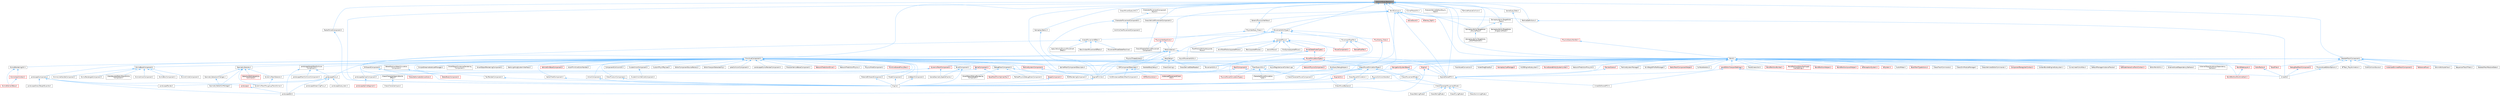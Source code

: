 digraph "CollisionQueryParams.h"
{
 // INTERACTIVE_SVG=YES
 // LATEX_PDF_SIZE
  bgcolor="transparent";
  edge [fontname=Helvetica,fontsize=10,labelfontname=Helvetica,labelfontsize=10];
  node [fontname=Helvetica,fontsize=10,shape=box,height=0.2,width=0.4];
  Node1 [id="Node000001",label="CollisionQueryParams.h",height=0.2,width=0.4,color="gray40", fillcolor="grey60", style="filled", fontcolor="black",tooltip=" "];
  Node1 -> Node2 [id="edge1_Node000001_Node000002",dir="back",color="steelblue1",style="solid",tooltip=" "];
  Node2 [id="Node000002",label="BodyInstance.h",height=0.2,width=0.4,color="grey40", fillcolor="white", style="filled",URL="$d3/d42/BodyInstance_8h.html",tooltip=" "];
  Node2 -> Node3 [id="edge2_Node000002_Node000003",dir="back",color="steelblue1",style="solid",tooltip=" "];
  Node3 [id="Node000003",label="BodySetup.h",height=0.2,width=0.4,color="grey40", fillcolor="white", style="filled",URL="$d8/d7b/BodySetup_8h.html",tooltip=" "];
  Node3 -> Node4 [id="edge3_Node000003_Node000004",dir="back",color="steelblue1",style="solid",tooltip=" "];
  Node4 [id="Node000004",label="ChaosCooking.h",height=0.2,width=0.4,color="grey40", fillcolor="white", style="filled",URL="$de/d88/ChaosCooking_8h.html",tooltip=" "];
  Node3 -> Node5 [id="edge4_Node000003_Node000005",dir="back",color="steelblue1",style="solid",tooltip=" "];
  Node5 [id="Node000005",label="ChaosDerivedDataReader.h",height=0.2,width=0.4,color="grey40", fillcolor="white", style="filled",URL="$de/d70/ChaosDerivedDataReader_8h.html",tooltip=" "];
  Node3 -> Node6 [id="edge5_Node000003_Node000006",dir="back",color="steelblue1",style="solid",tooltip=" "];
  Node6 [id="Node000006",label="DynamicMeshComponent.h",height=0.2,width=0.4,color="red", fillcolor="#FFF0F0", style="filled",URL="$d8/d66/DynamicMeshComponent_8h.html",tooltip=" "];
  Node6 -> Node14 [id="edge6_Node000006_Node000014",dir="back",color="steelblue1",style="solid",tooltip=" "];
  Node14 [id="Node000014",label="DynamicMeshSelector.h",height=0.2,width=0.4,color="grey40", fillcolor="white", style="filled",URL="$dc/d01/DynamicMeshSelector_8h.html",tooltip=" "];
  Node14 -> Node15 [id="edge7_Node000014_Node000015",dir="back",color="steelblue1",style="solid",tooltip=" "];
  Node15 [id="Node000015",label="DynamicMeshPolygroupTransformer.h",height=0.2,width=0.4,color="grey40", fillcolor="white", style="filled",URL="$dc/db2/DynamicMeshPolygroupTransformer_8h.html",tooltip=" "];
  Node6 -> Node78 [id="edge8_Node000006_Node000078",dir="back",color="steelblue1",style="solid",tooltip=" "];
  Node78 [id="Node000078",label="SceneGeometrySpatialCache.h",height=0.2,width=0.4,color="grey40", fillcolor="white", style="filled",URL="$d6/d6f/SceneGeometrySpatialCache_8h.html",tooltip=" "];
  Node3 -> Node79 [id="edge9_Node000003_Node000079",dir="back",color="steelblue1",style="solid",tooltip=" "];
  Node79 [id="Node000079",label="SkeletalBodySetup.h",height=0.2,width=0.4,color="grey40", fillcolor="white", style="filled",URL="$dc/dbc/SkeletalBodySetup_8h.html",tooltip=" "];
  Node2 -> Node80 [id="edge10_Node000002_Node000080",dir="back",color="steelblue1",style="solid",tooltip=" "];
  Node80 [id="Node000080",label="EngineSharedPCH.h",height=0.2,width=0.4,color="grey40", fillcolor="white", style="filled",URL="$dc/dbb/EngineSharedPCH_8h.html",tooltip=" "];
  Node80 -> Node81 [id="edge11_Node000080_Node000081",dir="back",color="steelblue1",style="solid",tooltip=" "];
  Node81 [id="Node000081",label="UnrealEdSharedPCH.h",height=0.2,width=0.4,color="grey40", fillcolor="white", style="filled",URL="$d1/de6/UnrealEdSharedPCH_8h.html",tooltip=" "];
  Node2 -> Node82 [id="edge12_Node000002_Node000082",dir="back",color="steelblue1",style="solid",tooltip=" "];
  Node82 [id="Node000082",label="ISMComponentDescriptor.h",height=0.2,width=0.4,color="grey40", fillcolor="white", style="filled",URL="$dd/d82/ISMComponentDescriptor_8h.html",tooltip=" "];
  Node82 -> Node83 [id="edge13_Node000082_Node000083",dir="back",color="steelblue1",style="solid",tooltip=" "];
  Node83 [id="Node000083",label="HLODInstancedStaticMeshComponent.h",height=0.2,width=0.4,color="grey40", fillcolor="white", style="filled",URL="$dd/d88/HLODInstancedStaticMeshComponent_8h.html",tooltip=" "];
  Node82 -> Node84 [id="edge14_Node000082_Node000084",dir="back",color="steelblue1",style="solid",tooltip=" "];
  Node84 [id="Node000084",label="ISMPartitionActor.h",height=0.2,width=0.4,color="red", fillcolor="#FFF0F0", style="filled",URL="$d8/dac/ISMPartitionActor_8h.html",tooltip=" "];
  Node82 -> Node86 [id="edge15_Node000082_Node000086",dir="back",color="steelblue1",style="solid",tooltip=" "];
  Node86 [id="Node000086",label="InstancedPlacementClient\lInfo.h",height=0.2,width=0.4,color="red", fillcolor="#FFF0F0", style="filled",URL="$d0/d12/InstancedPlacementClientInfo_8h.html",tooltip=" "];
  Node2 -> Node88 [id="edge16_Node000002_Node000088",dir="back",color="steelblue1",style="solid",tooltip=" "];
  Node88 [id="Node000088",label="LandscapeProxy.h",height=0.2,width=0.4,color="grey40", fillcolor="white", style="filled",URL="$db/dae/LandscapeProxy_8h.html",tooltip=" "];
  Node88 -> Node89 [id="edge17_Node000088_Node000089",dir="back",color="steelblue1",style="solid",tooltip=" "];
  Node89 [id="Node000089",label="Landscape.h",height=0.2,width=0.4,color="red", fillcolor="#FFF0F0", style="filled",URL="$d5/dd6/Landscape_8h.html",tooltip=" "];
  Node89 -> Node90 [id="edge18_Node000089_Node000090",dir="back",color="steelblue1",style="solid",tooltip=" "];
  Node90 [id="Node000090",label="LandscapeEdit.h",height=0.2,width=0.4,color="grey40", fillcolor="white", style="filled",URL="$df/d61/LandscapeEdit_8h.html",tooltip=" "];
  Node88 -> Node90 [id="edge19_Node000088_Node000090",dir="back",color="steelblue1",style="solid",tooltip=" "];
  Node88 -> Node95 [id="edge20_Node000088_Node000095",dir="back",color="steelblue1",style="solid",tooltip=" "];
  Node95 [id="Node000095",label="LandscapeRender.h",height=0.2,width=0.4,color="grey40", fillcolor="white", style="filled",URL="$df/d67/LandscapeRender_8h.html",tooltip=" "];
  Node88 -> Node96 [id="edge21_Node000088_Node000096",dir="back",color="steelblue1",style="solid",tooltip=" "];
  Node96 [id="Node000096",label="LandscapeStreamingProxy.h",height=0.2,width=0.4,color="grey40", fillcolor="white", style="filled",URL="$de/d5a/LandscapeStreamingProxy_8h.html",tooltip=" "];
  Node88 -> Node97 [id="edge22_Node000088_Node000097",dir="back",color="steelblue1",style="solid",tooltip=" "];
  Node97 [id="Node000097",label="LandscapeSubsystem.h",height=0.2,width=0.4,color="grey40", fillcolor="white", style="filled",URL="$d7/ddd/LandscapeSubsystem_8h.html",tooltip=" "];
  Node2 -> Node98 [id="edge23_Node000002_Node000098",dir="back",color="steelblue1",style="solid",tooltip=" "];
  Node98 [id="Node000098",label="PhysicsThreadLibrary.h",height=0.2,width=0.4,color="grey40", fillcolor="white", style="filled",URL="$dd/df6/PhysicsThreadLibrary_8h.html",tooltip=" "];
  Node2 -> Node99 [id="edge24_Node000002_Node000099",dir="back",color="steelblue1",style="solid",tooltip=" "];
  Node99 [id="Node000099",label="PrimitiveComponent.h",height=0.2,width=0.4,color="grey40", fillcolor="white", style="filled",URL="$df/d9f/PrimitiveComponent_8h.html",tooltip=" "];
  Node99 -> Node100 [id="edge25_Node000099_Node000100",dir="back",color="steelblue1",style="solid",tooltip=" "];
  Node100 [id="Node000100",label="ActorPrimitiveColorHandler.h",height=0.2,width=0.4,color="grey40", fillcolor="white", style="filled",URL="$d4/d72/ActorPrimitiveColorHandler_8h.html",tooltip=" "];
  Node99 -> Node101 [id="edge26_Node000099_Node000101",dir="back",color="steelblue1",style="solid",tooltip=" "];
  Node101 [id="Node000101",label="ArrowComponent.h",height=0.2,width=0.4,color="grey40", fillcolor="white", style="filled",URL="$db/d35/ArrowComponent_8h.html",tooltip=" "];
  Node101 -> Node102 [id="edge27_Node000101_Node000102",dir="back",color="steelblue1",style="solid",tooltip=" "];
  Node102 [id="Node000102",label="Engine.h",height=0.2,width=0.4,color="grey40", fillcolor="white", style="filled",URL="$d1/d34/Public_2Engine_8h.html",tooltip=" "];
  Node99 -> Node103 [id="edge28_Node000099_Node000103",dir="back",color="steelblue1",style="solid",tooltip=" "];
  Node103 [id="Node000103",label="AsyncRegisterLevelContext.cpp",height=0.2,width=0.4,color="grey40", fillcolor="white", style="filled",URL="$da/df8/AsyncRegisterLevelContext_8cpp.html",tooltip=" "];
  Node99 -> Node104 [id="edge29_Node000099_Node000104",dir="back",color="steelblue1",style="solid",tooltip=" "];
  Node104 [id="Node000104",label="BakedShallowWaterSimulation\lComponent.h",height=0.2,width=0.4,color="grey40", fillcolor="white", style="filled",URL="$d4/dbc/BakedShallowWaterSimulationComponent_8h.html",tooltip=" "];
  Node104 -> Node105 [id="edge30_Node000104_Node000105",dir="back",color="steelblue1",style="solid",tooltip=" "];
  Node105 [id="Node000105",label="WaterBodyComponent.h",height=0.2,width=0.4,color="red", fillcolor="#FFF0F0", style="filled",URL="$db/d59/WaterBodyComponent_8h.html",tooltip=" "];
  Node99 -> Node118 [id="edge31_Node000099_Node000118",dir="back",color="steelblue1",style="solid",tooltip=" "];
  Node118 [id="Node000118",label="BillboardComponent.h",height=0.2,width=0.4,color="grey40", fillcolor="white", style="filled",URL="$db/d72/BillboardComponent_8h.html",tooltip=" "];
  Node118 -> Node119 [id="edge32_Node000118_Node000119",dir="back",color="steelblue1",style="solid",tooltip=" "];
  Node119 [id="Node000119",label="ChaosDeformableSolverActor.h",height=0.2,width=0.4,color="red", fillcolor="#FFF0F0", style="filled",URL="$d2/de9/ChaosDeformableSolverActor_8h.html",tooltip=" "];
  Node118 -> Node102 [id="edge33_Node000118_Node000102",dir="back",color="steelblue1",style="solid",tooltip=" "];
  Node99 -> Node123 [id="edge34_Node000099_Node000123",dir="back",color="steelblue1",style="solid",tooltip=" "];
  Node123 [id="Node000123",label="BrushComponent.h",height=0.2,width=0.4,color="grey40", fillcolor="white", style="filled",URL="$d0/d9c/BrushComponent_8h.html",tooltip=" "];
  Node123 -> Node102 [id="edge35_Node000123_Node000102",dir="back",color="steelblue1",style="solid",tooltip=" "];
  Node123 -> Node78 [id="edge36_Node000123_Node000078",dir="back",color="steelblue1",style="solid",tooltip=" "];
  Node99 -> Node124 [id="edge37_Node000099_Node000124",dir="back",color="steelblue1",style="solid",tooltip=" "];
  Node124 [id="Node000124",label="ClusterUnionComponent.h",height=0.2,width=0.4,color="grey40", fillcolor="white", style="filled",URL="$d0/d16/ClusterUnionComponent_8h.html",tooltip=" "];
  Node124 -> Node125 [id="edge38_Node000124_Node000125",dir="back",color="steelblue1",style="solid",tooltip=" "];
  Node125 [id="Node000125",label="ClusterUnionVehicleComponent.h",height=0.2,width=0.4,color="grey40", fillcolor="white", style="filled",URL="$dd/deb/ClusterUnionVehicleComponent_8h.html",tooltip=" "];
  Node99 -> Node126 [id="edge39_Node000099_Node000126",dir="back",color="steelblue1",style="solid",tooltip=" "];
  Node126 [id="Node000126",label="ComponentCollisionUtil.h",height=0.2,width=0.4,color="grey40", fillcolor="white", style="filled",URL="$d9/d1c/ComponentCollisionUtil_8h.html",tooltip=" "];
  Node99 -> Node127 [id="edge40_Node000099_Node000127",dir="back",color="steelblue1",style="solid",tooltip=" "];
  Node127 [id="Node000127",label="CustomPhysXPayload.h",height=0.2,width=0.4,color="grey40", fillcolor="white", style="filled",URL="$d3/d90/CustomPhysXPayload_8h.html",tooltip=" "];
  Node99 -> Node128 [id="edge41_Node000099_Node000128",dir="back",color="steelblue1",style="solid",tooltip=" "];
  Node128 [id="Node000128",label="DebugDrawComponent.h",height=0.2,width=0.4,color="grey40", fillcolor="white", style="filled",URL="$d9/dae/DebugDrawComponent_8h.html",tooltip=" "];
  Node128 -> Node129 [id="edge42_Node000128_Node000129",dir="back",color="steelblue1",style="solid",tooltip=" "];
  Node129 [id="Node000129",label="EQSRenderingComponent.h",height=0.2,width=0.4,color="grey40", fillcolor="white", style="filled",URL="$df/d63/EQSRenderingComponent_8h.html",tooltip=" "];
  Node128 -> Node130 [id="edge43_Node000128_Node000130",dir="back",color="steelblue1",style="solid",tooltip=" "];
  Node130 [id="Node000130",label="PathedPhysicsDebugDrawComponent.h",height=0.2,width=0.4,color="grey40", fillcolor="white", style="filled",URL="$d9/dd8/PathedPhysicsDebugDrawComponent_8h.html",tooltip=" "];
  Node128 -> Node131 [id="edge44_Node000128_Node000131",dir="back",color="steelblue1",style="solid",tooltip=" "];
  Node131 [id="Node000131",label="SmartObjectDebugRendering\lComponent.h",height=0.2,width=0.4,color="grey40", fillcolor="white", style="filled",URL="$d2/db9/SmartObjectDebugRenderingComponent_8h.html",tooltip=" "];
  Node99 -> Node132 [id="edge45_Node000099_Node000132",dir="back",color="steelblue1",style="solid",tooltip=" "];
  Node132 [id="Node000132",label="DrawFrustumComponent.h",height=0.2,width=0.4,color="grey40", fillcolor="white", style="filled",URL="$db/d24/DrawFrustumComponent_8h.html",tooltip=" "];
  Node132 -> Node102 [id="edge46_Node000132_Node000102",dir="back",color="steelblue1",style="solid",tooltip=" "];
  Node99 -> Node133 [id="edge47_Node000099_Node000133",dir="back",color="steelblue1",style="solid",tooltip=" "];
  Node133 [id="Node000133",label="EditorComponentSourceFactory.h",height=0.2,width=0.4,color="grey40", fillcolor="white", style="filled",URL="$d4/d35/EditorComponentSourceFactory_8h.html",tooltip=" "];
  Node99 -> Node134 [id="edge48_Node000099_Node000134",dir="back",color="steelblue1",style="solid",tooltip=" "];
  Node134 [id="Node000134",label="EditorViewportSelectability.h",height=0.2,width=0.4,color="grey40", fillcolor="white", style="filled",URL="$d0/da6/EditorViewportSelectability_8h.html",tooltip=" "];
  Node99 -> Node135 [id="edge49_Node000099_Node000135",dir="back",color="steelblue1",style="solid",tooltip=" "];
  Node135 [id="Node000135",label="EngineMinimal.h",height=0.2,width=0.4,color="grey40", fillcolor="white", style="filled",URL="$d0/d2c/EngineMinimal_8h.html",tooltip=" "];
  Node135 -> Node102 [id="edge50_Node000135_Node000102",dir="back",color="steelblue1",style="solid",tooltip=" "];
  Node99 -> Node80 [id="edge51_Node000099_Node000080",dir="back",color="steelblue1",style="solid",tooltip=" "];
  Node99 -> Node136 [id="edge52_Node000099_Node000136",dir="back",color="steelblue1",style="solid",tooltip=" "];
  Node136 [id="Node000136",label="FloorQueryUtils.h",height=0.2,width=0.4,color="grey40", fillcolor="white", style="filled",URL="$df/d2a/FloorQueryUtils_8h.html",tooltip=" "];
  Node136 -> Node137 [id="edge53_Node000136_Node000137",dir="back",color="steelblue1",style="solid",tooltip=" "];
  Node137 [id="Node000137",label="ChaosCharacterMoverComponent.h",height=0.2,width=0.4,color="grey40", fillcolor="white", style="filled",URL="$d5/dd2/ChaosCharacterMoverComponent_8h.html",tooltip=" "];
  Node136 -> Node138 [id="edge54_Node000136_Node000138",dir="back",color="steelblue1",style="solid",tooltip=" "];
  Node138 [id="Node000138",label="CharacterMoverSimulation\lTypes.h",height=0.2,width=0.4,color="grey40", fillcolor="white", style="filled",URL="$df/dcc/CharacterMoverSimulationTypes_8h.html",tooltip=" "];
  Node136 -> Node139 [id="edge55_Node000136_Node000139",dir="back",color="steelblue1",style="solid",tooltip=" "];
  Node139 [id="Node000139",label="PhysicsMoverSimulationTypes.h",height=0.2,width=0.4,color="red", fillcolor="#FFF0F0", style="filled",URL="$d1/d2f/PhysicsMoverSimulationTypes_8h.html",tooltip=" "];
  Node99 -> Node149 [id="edge56_Node000099_Node000149",dir="back",color="steelblue1",style="solid",tooltip=" "];
  Node149 [id="Node000149",label="GeometrySelector.h",height=0.2,width=0.4,color="grey40", fillcolor="white", style="filled",URL="$d5/d67/GeometrySelector_8h.html",tooltip=" "];
  Node149 -> Node15 [id="edge57_Node000149_Node000015",dir="back",color="steelblue1",style="solid",tooltip=" "];
  Node149 -> Node14 [id="edge58_Node000149_Node000014",dir="back",color="steelblue1",style="solid",tooltip=" "];
  Node149 -> Node150 [id="edge59_Node000149_Node000150",dir="back",color="steelblue1",style="solid",tooltip=" "];
  Node150 [id="Node000150",label="GeometrySelectionChanges.h",height=0.2,width=0.4,color="grey40", fillcolor="white", style="filled",URL="$d2/d21/GeometrySelectionChanges_8h.html",tooltip=" "];
  Node150 -> Node151 [id="edge60_Node000150_Node000151",dir="back",color="steelblue1",style="solid",tooltip=" "];
  Node151 [id="Node000151",label="GeometrySelectionManager.h",height=0.2,width=0.4,color="grey40", fillcolor="white", style="filled",URL="$d9/d43/GeometrySelectionManager_8h.html",tooltip=" "];
  Node149 -> Node151 [id="edge61_Node000149_Node000151",dir="back",color="steelblue1",style="solid",tooltip=" "];
  Node149 -> Node152 [id="edge62_Node000149_Node000152",dir="back",color="steelblue1",style="solid",tooltip=" "];
  Node152 [id="Node000152",label="SelectionEditInteractive\lCommand.h",height=0.2,width=0.4,color="red", fillcolor="#FFF0F0", style="filled",URL="$d8/db5/SelectionEditInteractiveCommand_8h.html",tooltip=" "];
  Node99 -> Node157 [id="edge63_Node000099_Node000157",dir="back",color="steelblue1",style="solid",tooltip=" "];
  Node157 [id="Node000157",label="GizmoBaseComponent.h",height=0.2,width=0.4,color="grey40", fillcolor="white", style="filled",URL="$db/dfd/GizmoBaseComponent_8h.html",tooltip=" "];
  Node157 -> Node158 [id="edge64_Node000157_Node000158",dir="back",color="steelblue1",style="solid",tooltip=" "];
  Node158 [id="Node000158",label="GizmoArrowComponent.h",height=0.2,width=0.4,color="grey40", fillcolor="white", style="filled",URL="$d9/df9/GizmoArrowComponent_8h.html",tooltip=" "];
  Node157 -> Node159 [id="edge65_Node000157_Node000159",dir="back",color="steelblue1",style="solid",tooltip=" "];
  Node159 [id="Node000159",label="GizmoBoxComponent.h",height=0.2,width=0.4,color="grey40", fillcolor="white", style="filled",URL="$d4/d84/GizmoBoxComponent_8h.html",tooltip=" "];
  Node157 -> Node160 [id="edge66_Node000157_Node000160",dir="back",color="steelblue1",style="solid",tooltip=" "];
  Node160 [id="Node000160",label="GizmoCircleComponent.h",height=0.2,width=0.4,color="grey40", fillcolor="white", style="filled",URL="$d3/d78/GizmoCircleComponent_8h.html",tooltip=" "];
  Node157 -> Node161 [id="edge67_Node000157_Node000161",dir="back",color="steelblue1",style="solid",tooltip=" "];
  Node161 [id="Node000161",label="GizmoLineHandleComponent.h",height=0.2,width=0.4,color="grey40", fillcolor="white", style="filled",URL="$d3/d98/GizmoLineHandleComponent_8h.html",tooltip=" "];
  Node157 -> Node162 [id="edge68_Node000157_Node000162",dir="back",color="steelblue1",style="solid",tooltip=" "];
  Node162 [id="Node000162",label="GizmoRectangleComponent.h",height=0.2,width=0.4,color="grey40", fillcolor="white", style="filled",URL="$d9/ded/GizmoRectangleComponent_8h.html",tooltip=" "];
  Node157 -> Node163 [id="edge69_Node000157_Node000163",dir="back",color="steelblue1",style="solid",tooltip=" "];
  Node163 [id="Node000163",label="ViewAdjustedStaticMeshGizmo\lComponent.h",height=0.2,width=0.4,color="grey40", fillcolor="white", style="filled",URL="$d3/d99/ViewAdjustedStaticMeshGizmoComponent_8h.html",tooltip=" "];
  Node99 -> Node164 [id="edge70_Node000099_Node000164",dir="back",color="steelblue1",style="solid",tooltip=" "];
  Node164 [id="Node000164",label="GizmoRenderingUtil.h",height=0.2,width=0.4,color="grey40", fillcolor="white", style="filled",URL="$d0/d40/GizmoRenderingUtil_8h.html",tooltip=" "];
  Node164 -> Node165 [id="edge71_Node000164_Node000165",dir="back",color="steelblue1",style="solid",tooltip=" "];
  Node165 [id="Node000165",label="GizmoElementBase.h",height=0.2,width=0.4,color="red", fillcolor="#FFF0F0", style="filled",URL="$d5/d19/GizmoElementBase_8h.html",tooltip=" "];
  Node164 -> Node181 [id="edge72_Node000164_Node000181",dir="back",color="steelblue1",style="solid",tooltip=" "];
  Node181 [id="Node000181",label="GizmoViewContext.h",height=0.2,width=0.4,color="red", fillcolor="#FFF0F0", style="filled",URL="$dd/d1a/GizmoViewContext_8h.html",tooltip=" "];
  Node181 -> Node165 [id="edge73_Node000181_Node000165",dir="back",color="steelblue1",style="solid",tooltip=" "];
  Node99 -> Node82 [id="edge74_Node000099_Node000082",dir="back",color="steelblue1",style="solid",tooltip=" "];
  Node99 -> Node183 [id="edge75_Node000099_Node000183",dir="back",color="steelblue1",style="solid",tooltip=" "];
  Node183 [id="Node000183",label="LakeCollisionComponent.h",height=0.2,width=0.4,color="grey40", fillcolor="white", style="filled",URL="$d6/d05/LakeCollisionComponent_8h.html",tooltip=" "];
  Node99 -> Node184 [id="edge76_Node000099_Node000184",dir="back",color="steelblue1",style="solid",tooltip=" "];
  Node184 [id="Node000184",label="LandscapeComponent.h",height=0.2,width=0.4,color="grey40", fillcolor="white", style="filled",URL="$d4/dba/LandscapeComponent_8h.html",tooltip=" "];
  Node184 -> Node89 [id="edge77_Node000184_Node000089",dir="back",color="steelblue1",style="solid",tooltip=" "];
  Node184 -> Node90 [id="edge78_Node000184_Node000090",dir="back",color="steelblue1",style="solid",tooltip=" "];
  Node184 -> Node185 [id="edge79_Node000184_Node000185",dir="back",color="steelblue1",style="solid",tooltip=" "];
  Node185 [id="Node000185",label="LandscapeGrassWeightExporter.h",height=0.2,width=0.4,color="grey40", fillcolor="white", style="filled",URL="$de/d64/LandscapeGrassWeightExporter_8h.html",tooltip=" "];
  Node184 -> Node95 [id="edge80_Node000184_Node000095",dir="back",color="steelblue1",style="solid",tooltip=" "];
  Node99 -> Node186 [id="edge81_Node000099_Node000186",dir="back",color="steelblue1",style="solid",tooltip=" "];
  Node186 [id="Node000186",label="LandscapeGizmoRenderComponent.h",height=0.2,width=0.4,color="grey40", fillcolor="white", style="filled",URL="$d0/d84/LandscapeGizmoRenderComponent_8h.html",tooltip=" "];
  Node99 -> Node187 [id="edge82_Node000099_Node000187",dir="back",color="steelblue1",style="solid",tooltip=" "];
  Node187 [id="Node000187",label="LandscapeHeightfieldCollision\lComponent.h",height=0.2,width=0.4,color="grey40", fillcolor="white", style="filled",URL="$d2/d06/LandscapeHeightfieldCollisionComponent_8h.html",tooltip=" "];
  Node187 -> Node90 [id="edge83_Node000187_Node000090",dir="back",color="steelblue1",style="solid",tooltip=" "];
  Node187 -> Node188 [id="edge84_Node000187_Node000188",dir="back",color="steelblue1",style="solid",tooltip=" "];
  Node188 [id="Node000188",label="LandscapeMeshCollisionComponent.h",height=0.2,width=0.4,color="grey40", fillcolor="white", style="filled",URL="$d0/dab/LandscapeMeshCollisionComponent_8h.html",tooltip=" "];
  Node187 -> Node88 [id="edge85_Node000187_Node000088",dir="back",color="steelblue1",style="solid",tooltip=" "];
  Node99 -> Node189 [id="edge86_Node000099_Node000189",dir="back",color="steelblue1",style="solid",tooltip=" "];
  Node189 [id="Node000189",label="LandscapeSplinesComponent.h",height=0.2,width=0.4,color="grey40", fillcolor="white", style="filled",URL="$d4/d7e/LandscapeSplinesComponent_8h.html",tooltip=" "];
  Node189 -> Node190 [id="edge87_Node000189_Node000190",dir="back",color="steelblue1",style="solid",tooltip=" "];
  Node190 [id="Node000190",label="LandscapeSplineSegment.h",height=0.2,width=0.4,color="red", fillcolor="#FFF0F0", style="filled",URL="$d4/d8d/LandscapeSplineSegment_8h.html",tooltip=" "];
  Node99 -> Node192 [id="edge88_Node000099_Node000192",dir="back",color="steelblue1",style="solid",tooltip=" "];
  Node192 [id="Node000192",label="LineBatchComponent.h",height=0.2,width=0.4,color="grey40", fillcolor="white", style="filled",URL="$d4/dd8/LineBatchComponent_8h.html",tooltip=" "];
  Node192 -> Node102 [id="edge89_Node000192_Node000102",dir="back",color="steelblue1",style="solid",tooltip=" "];
  Node99 -> Node193 [id="edge90_Node000099_Node000193",dir="back",color="steelblue1",style="solid",tooltip=" "];
  Node193 [id="Node000193",label="MaterialBillboardComponent.h",height=0.2,width=0.4,color="grey40", fillcolor="white", style="filled",URL="$d0/d98/MaterialBillboardComponent_8h.html",tooltip=" "];
  Node193 -> Node102 [id="edge91_Node000193_Node000102",dir="back",color="steelblue1",style="solid",tooltip=" "];
  Node99 -> Node194 [id="edge92_Node000099_Node000194",dir="back",color="steelblue1",style="solid",tooltip=" "];
  Node194 [id="Node000194",label="MeshComponent.h",height=0.2,width=0.4,color="red", fillcolor="#FFF0F0", style="filled",URL="$dd/d57/MeshComponent_8h.html",tooltip=" "];
  Node194 -> Node135 [id="edge93_Node000194_Node000135",dir="back",color="steelblue1",style="solid",tooltip=" "];
  Node194 -> Node80 [id="edge94_Node000194_Node000080",dir="back",color="steelblue1",style="solid",tooltip=" "];
  Node99 -> Node371 [id="edge95_Node000099_Node000371",dir="back",color="steelblue1",style="solid",tooltip=" "];
  Node371 [id="Node000371",label="ModelComponent.h",height=0.2,width=0.4,color="grey40", fillcolor="white", style="filled",URL="$d9/d34/ModelComponent_8h.html",tooltip=" "];
  Node371 -> Node102 [id="edge96_Node000371_Node000102",dir="back",color="steelblue1",style="solid",tooltip=" "];
  Node99 -> Node372 [id="edge97_Node000099_Node000372",dir="back",color="steelblue1",style="solid",tooltip=" "];
  Node372 [id="Node000372",label="ModularVehicleBaseComponent.h",height=0.2,width=0.4,color="grey40", fillcolor="white", style="filled",URL="$d3/dc7/ModularVehicleBaseComponent_8h.html",tooltip=" "];
  Node99 -> Node373 [id="edge98_Node000099_Node000373",dir="back",color="steelblue1",style="solid",tooltip=" "];
  Node373 [id="Node000373",label="MovementUtils.h",height=0.2,width=0.4,color="grey40", fillcolor="white", style="filled",URL="$d0/d54/MovementUtils_8h.html",tooltip=" "];
  Node99 -> Node374 [id="edge99_Node000099_Node000374",dir="back",color="steelblue1",style="solid",tooltip=" "];
  Node374 [id="Node000374",label="NetworkPredictionDriver.h",height=0.2,width=0.4,color="red", fillcolor="#FFF0F0", style="filled",URL="$d4/db2/NetworkPredictionDriver_8h.html",tooltip=" "];
  Node99 -> Node381 [id="edge100_Node000099_Node000381",dir="back",color="steelblue1",style="solid",tooltip=" "];
  Node381 [id="Node000381",label="NetworkPredictionPhysics.h",height=0.2,width=0.4,color="grey40", fillcolor="white", style="filled",URL="$d8/dee/NetworkPredictionPhysics_8h.html",tooltip=" "];
  Node99 -> Node382 [id="edge101_Node000099_Node000382",dir="back",color="steelblue1",style="solid",tooltip=" "];
  Node382 [id="Node000382",label="ParticleSystemComponent.h",height=0.2,width=0.4,color="red", fillcolor="#FFF0F0", style="filled",URL="$d4/d17/ParticleSystemComponent_8h.html",tooltip=" "];
  Node382 -> Node135 [id="edge102_Node000382_Node000135",dir="back",color="steelblue1",style="solid",tooltip=" "];
  Node99 -> Node390 [id="edge103_Node000099_Node000390",dir="back",color="steelblue1",style="solid",tooltip=" "];
  Node390 [id="Node000390",label="PhysicsFieldComponent.h",height=0.2,width=0.4,color="grey40", fillcolor="white", style="filled",URL="$dd/d76/PhysicsFieldComponent_8h.html",tooltip=" "];
  Node99 -> Node391 [id="edge104_Node000099_Node000391",dir="back",color="steelblue1",style="solid",tooltip=" "];
  Node391 [id="Node000391",label="PrimitiveSceneProxyDesc.h",height=0.2,width=0.4,color="red", fillcolor="#FFF0F0", style="filled",URL="$d8/d20/PrimitiveSceneProxyDesc_8h.html",tooltip=" "];
  Node99 -> Node396 [id="edge105_Node000099_Node000396",dir="back",color="steelblue1",style="solid",tooltip=" "];
  Node396 [id="Node000396",label="ShapeComponent.h",height=0.2,width=0.4,color="red", fillcolor="#FFF0F0", style="filled",URL="$d4/d4b/ShapeComponent_8h.html",tooltip=" "];
  Node396 -> Node102 [id="edge106_Node000396_Node000102",dir="back",color="steelblue1",style="solid",tooltip=" "];
  Node99 -> Node404 [id="edge107_Node000099_Node000404",dir="back",color="steelblue1",style="solid",tooltip=" "];
  Node404 [id="Node000404",label="SimpleStreamableAssetManager.h",height=0.2,width=0.4,color="grey40", fillcolor="white", style="filled",URL="$df/d02/SimpleStreamableAssetManager_8h.html",tooltip=" "];
  Node99 -> Node405 [id="edge108_Node000099_Node000405",dir="back",color="steelblue1",style="solid",tooltip=" "];
  Node405 [id="Node000405",label="SmartObjectContainerRendering\lComponent.h",height=0.2,width=0.4,color="grey40", fillcolor="white", style="filled",URL="$d8/d15/SmartObjectContainerRenderingComponent_8h.html",tooltip=" "];
  Node99 -> Node406 [id="edge109_Node000099_Node000406",dir="back",color="steelblue1",style="solid",tooltip=" "];
  Node406 [id="Node000406",label="SmartObjectRenderingComponent.h",height=0.2,width=0.4,color="grey40", fillcolor="white", style="filled",URL="$da/d17/SmartObjectRenderingComponent_8h.html",tooltip=" "];
  Node99 -> Node407 [id="edge110_Node000099_Node000407",dir="back",color="steelblue1",style="solid",tooltip=" "];
  Node407 [id="Node000407",label="SplineComponent.h",height=0.2,width=0.4,color="red", fillcolor="#FFF0F0", style="filled",URL="$d3/d00/SplineComponent_8h.html",tooltip=" "];
  Node407 -> Node48 [id="edge111_Node000407_Node000048",dir="back",color="steelblue1",style="solid",tooltip=" "];
  Node48 [id="Node000048",label="BaseMeshFromSplinesTool.h",height=0.2,width=0.4,color="red", fillcolor="#FFF0F0", style="filled",URL="$da/d31/BaseMeshFromSplinesTool_8h.html",tooltip=" "];
  Node407 -> Node189 [id="edge112_Node000407_Node000189",dir="back",color="steelblue1",style="solid",tooltip=" "];
  Node99 -> Node418 [id="edge113_Node000099_Node000418",dir="back",color="steelblue1",style="solid",tooltip=" "];
  Node418 [id="Node000418",label="SplineMeshComponentDescriptor.h",height=0.2,width=0.4,color="grey40", fillcolor="white", style="filled",URL="$d1/d6f/SplineMeshComponentDescriptor_8h.html",tooltip=" "];
  Node99 -> Node419 [id="edge114_Node000099_Node000419",dir="back",color="steelblue1",style="solid",tooltip=" "];
  Node419 [id="Node000419",label="StaticLightingSystemInterface.h",height=0.2,width=0.4,color="grey40", fillcolor="white", style="filled",URL="$da/d21/StaticLightingSystemInterface_8h.html",tooltip=" "];
  Node99 -> Node420 [id="edge115_Node000099_Node000420",dir="back",color="steelblue1",style="solid",tooltip=" "];
  Node420 [id="Node000420",label="TextRenderComponent.h",height=0.2,width=0.4,color="grey40", fillcolor="white", style="filled",URL="$dd/d07/TextRenderComponent_8h.html",tooltip=" "];
  Node420 -> Node102 [id="edge116_Node000420_Node000102",dir="back",color="steelblue1",style="solid",tooltip=" "];
  Node99 -> Node421 [id="edge117_Node000099_Node000421",dir="back",color="steelblue1",style="solid",tooltip=" "];
  Node421 [id="Node000421",label="VectorFieldComponent.h",height=0.2,width=0.4,color="grey40", fillcolor="white", style="filled",URL="$d1/d45/VectorFieldComponent_8h.html",tooltip=" "];
  Node421 -> Node102 [id="edge118_Node000421_Node000102",dir="back",color="steelblue1",style="solid",tooltip=" "];
  Node99 -> Node422 [id="edge119_Node000099_Node000422",dir="back",color="steelblue1",style="solid",tooltip=" "];
  Node422 [id="Node000422",label="VehicleSimBaseComponent.h",height=0.2,width=0.4,color="red", fillcolor="#FFF0F0", style="filled",URL="$d3/db2/VehicleSimBaseComponent_8h.html",tooltip=" "];
  Node2 -> Node418 [id="edge120_Node000002_Node000418",dir="back",color="steelblue1",style="solid",tooltip=" "];
  Node1 -> Node432 [id="edge121_Node000001_Node000432",dir="back",color="steelblue1",style="solid",tooltip=" "];
  Node432 [id="Node000432",label="ChaosMoverQueryUtils.h",height=0.2,width=0.4,color="grey40", fillcolor="white", style="filled",URL="$db/d6a/ChaosMoverQueryUtils_8h.html",tooltip=" "];
  Node1 -> Node433 [id="edge122_Node000001_Node000433",dir="back",color="steelblue1",style="solid",tooltip=" "];
  Node433 [id="Node000433",label="ChaosMoverSimulationTypes.h",height=0.2,width=0.4,color="grey40", fillcolor="white", style="filled",URL="$d5/de5/ChaosMoverSimulationTypes_8h.html",tooltip=" "];
  Node433 -> Node434 [id="edge123_Node000433_Node000434",dir="back",color="steelblue1",style="solid",tooltip=" "];
  Node434 [id="Node000434",label="ChaosCharacterApplyVelocity\lEffect.h",height=0.2,width=0.4,color="grey40", fillcolor="white", style="filled",URL="$d9/db6/ChaosCharacterApplyVelocityEffect_8h.html",tooltip=" "];
  Node434 -> Node435 [id="edge124_Node000434_Node000435",dir="back",color="steelblue1",style="solid",tooltip=" "];
  Node435 [id="Node000435",label="ChaosCharacterInputs.h",height=0.2,width=0.4,color="grey40", fillcolor="white", style="filled",URL="$de/dde/ChaosCharacterInputs_8h.html",tooltip=" "];
  Node433 -> Node436 [id="edge125_Node000433_Node000436",dir="back",color="steelblue1",style="solid",tooltip=" "];
  Node436 [id="Node000436",label="ChaosCharacterMovementMode.h",height=0.2,width=0.4,color="grey40", fillcolor="white", style="filled",URL="$d2/d17/ChaosCharacterMovementMode_8h.html",tooltip=" "];
  Node436 -> Node437 [id="edge126_Node000436_Node000437",dir="back",color="steelblue1",style="solid",tooltip=" "];
  Node437 [id="Node000437",label="ChaosFallingMode.h",height=0.2,width=0.4,color="grey40", fillcolor="white", style="filled",URL="$dd/d96/ChaosFallingMode_8h.html",tooltip=" "];
  Node436 -> Node438 [id="edge127_Node000436_Node000438",dir="back",color="steelblue1",style="solid",tooltip=" "];
  Node438 [id="Node000438",label="ChaosFlyingMode.h",height=0.2,width=0.4,color="grey40", fillcolor="white", style="filled",URL="$db/dc0/ChaosFlyingMode_8h.html",tooltip=" "];
  Node436 -> Node439 [id="edge128_Node000436_Node000439",dir="back",color="steelblue1",style="solid",tooltip=" "];
  Node439 [id="Node000439",label="ChaosSwimmingMode.h",height=0.2,width=0.4,color="grey40", fillcolor="white", style="filled",URL="$da/d25/ChaosSwimmingMode_8h.html",tooltip=" "];
  Node436 -> Node440 [id="edge129_Node000436_Node000440",dir="back",color="steelblue1",style="solid",tooltip=" "];
  Node440 [id="Node000440",label="ChaosWalkingMode.h",height=0.2,width=0.4,color="grey40", fillcolor="white", style="filled",URL="$da/dcd/ChaosWalkingMode_8h.html",tooltip=" "];
  Node433 -> Node137 [id="edge130_Node000433_Node000137",dir="back",color="steelblue1",style="solid",tooltip=" "];
  Node433 -> Node441 [id="edge131_Node000433_Node000441",dir="back",color="steelblue1",style="solid",tooltip=" "];
  Node441 [id="Node000441",label="ChaosMovementMode.h",height=0.2,width=0.4,color="grey40", fillcolor="white", style="filled",URL="$d4/dae/ChaosMovementMode_8h.html",tooltip=" "];
  Node441 -> Node436 [id="edge132_Node000441_Node000436",dir="back",color="steelblue1",style="solid",tooltip=" "];
  Node433 -> Node442 [id="edge133_Node000433_Node000442",dir="back",color="steelblue1",style="solid",tooltip=" "];
  Node442 [id="Node000442",label="ChaosMoverBackend.h",height=0.2,width=0.4,color="grey40", fillcolor="white", style="filled",URL="$de/d0f/ChaosMoverBackend_8h.html",tooltip=" "];
  Node433 -> Node443 [id="edge134_Node000433_Node000443",dir="back",color="steelblue1",style="solid",tooltip=" "];
  Node443 [id="Node000443",label="ChaosMoverSimulation.h",height=0.2,width=0.4,color="grey40", fillcolor="white", style="filled",URL="$d4/d18/ChaosMoverSimulation_8h.html",tooltip=" "];
  Node443 -> Node442 [id="edge135_Node000443_Node000442",dir="back",color="steelblue1",style="solid",tooltip=" "];
  Node1 -> Node444 [id="edge136_Node000001_Node000444",dir="back",color="steelblue1",style="solid",tooltip=" "];
  Node444 [id="Node000444",label="ChaosVehicleMovementComponent.h",height=0.2,width=0.4,color="grey40", fillcolor="white", style="filled",URL="$dc/dfc/ChaosVehicleMovementComponent_8h.html",tooltip=" "];
  Node444 -> Node445 [id="edge137_Node000444_Node000445",dir="back",color="steelblue1",style="solid",tooltip=" "];
  Node445 [id="Node000445",label="ChaosWheeledVehicleMovement\lComponent.h",height=0.2,width=0.4,color="grey40", fillcolor="white", style="filled",URL="$dc/d77/ChaosWheeledVehicleMovementComponent_8h.html",tooltip=" "];
  Node1 -> Node446 [id="edge138_Node000001_Node000446",dir="back",color="steelblue1",style="solid",tooltip=" "];
  Node446 [id="Node000446",label="CharacterMovementComponent\lAsync.h",height=0.2,width=0.4,color="grey40", fillcolor="white", style="filled",URL="$d4/dde/CharacterMovementComponentAsync_8h.html",tooltip=" "];
  Node446 -> Node447 [id="edge139_Node000446_Node000447",dir="back",color="steelblue1",style="solid",tooltip=" "];
  Node447 [id="Node000447",label="CharacterMovementComponent.h",height=0.2,width=0.4,color="grey40", fillcolor="white", style="filled",URL="$d8/d84/CharacterMovementComponent_8h.html",tooltip=" "];
  Node447 -> Node448 [id="edge140_Node000447_Node000448",dir="back",color="steelblue1",style="solid",tooltip=" "];
  Node448 [id="Node000448",label="ArchVisCharMovementComponent.h",height=0.2,width=0.4,color="grey40", fillcolor="white", style="filled",URL="$db/dfd/ArchVisCharMovementComponent_8h.html",tooltip=" "];
  Node447 -> Node135 [id="edge141_Node000447_Node000135",dir="back",color="steelblue1",style="solid",tooltip=" "];
  Node1 -> Node102 [id="edge142_Node000001_Node000102",dir="back",color="steelblue1",style="solid",tooltip=" "];
  Node1 -> Node135 [id="edge143_Node000001_Node000135",dir="back",color="steelblue1",style="solid",tooltip=" "];
  Node1 -> Node80 [id="edge144_Node000001_Node000080",dir="back",color="steelblue1",style="solid",tooltip=" "];
  Node1 -> Node449 [id="edge145_Node000001_Node000449",dir="back",color="steelblue1",style="solid",tooltip=" "];
  Node449 [id="Node000449",label="GameplayAbilityTargetActor\l_GroundTrace.h",height=0.2,width=0.4,color="grey40", fillcolor="white", style="filled",URL="$d8/daf/GameplayAbilityTargetActor__GroundTrace_8h.html",tooltip=" "];
  Node449 -> Node450 [id="edge146_Node000449_Node000450",dir="back",color="steelblue1",style="solid",tooltip=" "];
  Node450 [id="Node000450",label="GameplayAbilityTargetActor\l_ActorPlacement.h",height=0.2,width=0.4,color="grey40", fillcolor="white", style="filled",URL="$d5/d60/GameplayAbilityTargetActor__ActorPlacement_8h.html",tooltip=" "];
  Node1 -> Node451 [id="edge147_Node000001_Node000451",dir="back",color="steelblue1",style="solid",tooltip=" "];
  Node451 [id="Node000451",label="GameplayAbilityTargetActor\l_Trace.h",height=0.2,width=0.4,color="grey40", fillcolor="white", style="filled",URL="$d6/d1b/GameplayAbilityTargetActor__Trace_8h.html",tooltip=" "];
  Node451 -> Node449 [id="edge148_Node000451_Node000449",dir="back",color="steelblue1",style="solid",tooltip=" "];
  Node451 -> Node452 [id="edge149_Node000451_Node000452",dir="back",color="steelblue1",style="solid",tooltip=" "];
  Node452 [id="Node000452",label="GameplayAbilityTargetActor\l_SingleLineTrace.h",height=0.2,width=0.4,color="grey40", fillcolor="white", style="filled",URL="$dc/d15/GameplayAbilityTargetActor__SingleLineTrace_8h.html",tooltip=" "];
  Node1 -> Node453 [id="edge150_Node000001_Node000453",dir="back",color="steelblue1",style="solid",tooltip=" "];
  Node453 [id="Node000453",label="GameplayStatics.h",height=0.2,width=0.4,color="grey40", fillcolor="white", style="filled",URL="$d9/dc8/GameplayStatics_8h.html",tooltip=" "];
  Node453 -> Node135 [id="edge151_Node000453_Node000135",dir="back",color="steelblue1",style="solid",tooltip=" "];
  Node1 -> Node454 [id="edge152_Node000001_Node000454",dir="back",color="steelblue1",style="solid",tooltip=" "];
  Node454 [id="Node000454",label="GenericPhysicsInterface.h",height=0.2,width=0.4,color="grey40", fillcolor="white", style="filled",URL="$d6/de8/GenericPhysicsInterface_8h.html",tooltip=" "];
  Node454 -> Node455 [id="edge153_Node000454_Node000455",dir="back",color="steelblue1",style="solid",tooltip=" "];
  Node455 [id="Node000455",label="PhysInterface_Chaos.h",height=0.2,width=0.4,color="grey40", fillcolor="white", style="filled",URL="$da/d0d/PhysInterface__Chaos_8h.html",tooltip=" "];
  Node455 -> Node456 [id="edge154_Node000455_Node000456",dir="back",color="steelblue1",style="solid",tooltip=" "];
  Node456 [id="Node000456",label="PhysScene_Chaos.h",height=0.2,width=0.4,color="red", fillcolor="#FFF0F0", style="filled",URL="$d7/dc5/PhysScene__Chaos_8h.html",tooltip=" "];
  Node456 -> Node457 [id="edge155_Node000456_Node000457",dir="back",color="steelblue1",style="solid",tooltip=" "];
  Node457 [id="Node000457",label="NetworkPhysicsComponent.h",height=0.2,width=0.4,color="red", fillcolor="#FFF0F0", style="filled",URL="$d5/dcb/NetworkPhysicsComponent_8h.html",tooltip=" "];
  Node455 -> Node465 [id="edge156_Node000455_Node000465",dir="back",color="steelblue1",style="solid",tooltip=" "];
  Node465 [id="Node000465",label="PhysicsInterfaceCore.h",height=0.2,width=0.4,color="red", fillcolor="#FFF0F0", style="filled",URL="$d7/d7e/PhysicsInterfaceCore_8h.html",tooltip=" "];
  Node465 -> Node2 [id="edge157_Node000465_Node000002",dir="back",color="steelblue1",style="solid",tooltip=" "];
  Node465 -> Node445 [id="edge158_Node000465_Node000445",dir="back",color="steelblue1",style="solid",tooltip=" "];
  Node1 -> Node499 [id="edge159_Node000001_Node000499",dir="back",color="steelblue1",style="solid",tooltip=" "];
  Node499 [id="Node000499",label="KismetTraceUtils.h",height=0.2,width=0.4,color="grey40", fillcolor="white", style="filled",URL="$d6/d3a/KismetTraceUtils_8h.html",tooltip=" "];
  Node1 -> Node460 [id="edge160_Node000001_Node000460",dir="back",color="steelblue1",style="solid",tooltip=" "];
  Node460 [id="Node000460",label="ModularVehicleDefaultAsync\lInput.h",height=0.2,width=0.4,color="grey40", fillcolor="white", style="filled",URL="$d5/df8/ModularVehicleDefaultAsyncInput_8h.html",tooltip=" "];
  Node1 -> Node500 [id="edge161_Node000001_Node000500",dir="back",color="steelblue1",style="solid",tooltip=" "];
  Node500 [id="Node000500",label="MovementUtilsTypes.h",height=0.2,width=0.4,color="grey40", fillcolor="white", style="filled",URL="$dd/d05/MovementUtilsTypes_8h.html",tooltip=" "];
  Node500 -> Node501 [id="edge162_Node000500_Node000501",dir="back",color="steelblue1",style="solid",tooltip=" "];
  Node501 [id="Node000501",label="AsyncMovementUtils.h",height=0.2,width=0.4,color="grey40", fillcolor="white", style="filled",URL="$d4/d3a/AsyncMovementUtils_8h.html",tooltip=" "];
  Node500 -> Node136 [id="edge163_Node000500_Node000136",dir="back",color="steelblue1",style="solid",tooltip=" "];
  Node500 -> Node502 [id="edge164_Node000500_Node000502",dir="back",color="steelblue1",style="solid",tooltip=" "];
  Node502 [id="Node000502",label="InstantMovementEffect.h",height=0.2,width=0.4,color="grey40", fillcolor="white", style="filled",URL="$d3/d6c/InstantMovementEffect_8h.html",tooltip=" "];
  Node502 -> Node503 [id="edge165_Node000502_Node000503",dir="back",color="steelblue1",style="solid",tooltip=" "];
  Node503 [id="Node000503",label="ApplyVelocityPhysicsMovement\lEffect.h",height=0.2,width=0.4,color="grey40", fillcolor="white", style="filled",URL="$d4/de5/ApplyVelocityPhysicsMovementEffect_8h.html",tooltip=" "];
  Node502 -> Node504 [id="edge166_Node000502_Node000504",dir="back",color="steelblue1",style="solid",tooltip=" "];
  Node504 [id="Node000504",label="BasicInstantMovementEffects.h",height=0.2,width=0.4,color="grey40", fillcolor="white", style="filled",URL="$d3/d2b/BasicInstantMovementEffects_8h.html",tooltip=" "];
  Node502 -> Node434 [id="edge167_Node000502_Node000434",dir="back",color="steelblue1",style="solid",tooltip=" "];
  Node502 -> Node505 [id="edge168_Node000502_Node000505",dir="back",color="steelblue1",style="solid",tooltip=" "];
  Node505 [id="Node000505",label="MovementModeStateMachine.h",height=0.2,width=0.4,color="grey40", fillcolor="white", style="filled",URL="$d0/d36/MovementModeStateMachine_8h.html",tooltip=" "];
  Node500 -> Node506 [id="edge169_Node000500_Node000506",dir="back",color="steelblue1",style="solid",tooltip=" "];
  Node506 [id="Node000506",label="LayeredMove.h",height=0.2,width=0.4,color="grey40", fillcolor="white", style="filled",URL="$dd/d30/LayeredMove_8h.html",tooltip=" "];
  Node506 -> Node507 [id="edge170_Node000506_Node000507",dir="back",color="steelblue1",style="solid",tooltip=" "];
  Node507 [id="Node000507",label="AnimRootMotionLayeredMove.h",height=0.2,width=0.4,color="grey40", fillcolor="white", style="filled",URL="$d9/df7/AnimRootMotionLayeredMove_8h.html",tooltip=" "];
  Node506 -> Node508 [id="edge171_Node000506_Node000508",dir="back",color="steelblue1",style="solid",tooltip=" "];
  Node508 [id="Node000508",label="BasicLayeredMoves.h",height=0.2,width=0.4,color="grey40", fillcolor="white", style="filled",URL="$de/d61/BasicLayeredMoves_8h.html",tooltip=" "];
  Node506 -> Node509 [id="edge172_Node000506_Node000509",dir="back",color="steelblue1",style="solid",tooltip=" "];
  Node509 [id="Node000509",label="LaunchMove.h",height=0.2,width=0.4,color="grey40", fillcolor="white", style="filled",URL="$df/d04/LaunchMove_8h.html",tooltip=" "];
  Node506 -> Node510 [id="edge173_Node000506_Node000510",dir="back",color="steelblue1",style="solid",tooltip=" "];
  Node510 [id="Node000510",label="MoverComponent.h",height=0.2,width=0.4,color="red", fillcolor="#FFF0F0", style="filled",URL="$dc/d95/MoverComponent_8h.html",tooltip=" "];
  Node506 -> Node516 [id="edge174_Node000506_Node000516",dir="back",color="steelblue1",style="solid",tooltip=" "];
  Node516 [id="Node000516",label="MoverDataModelTypes.h",height=0.2,width=0.4,color="red", fillcolor="#FFF0F0", style="filled",URL="$d7/d8d/MoverDataModelTypes_8h.html",tooltip=" "];
  Node516 -> Node501 [id="edge175_Node000516_Node000501",dir="back",color="steelblue1",style="solid",tooltip=" "];
  Node516 -> Node373 [id="edge176_Node000516_Node000373",dir="back",color="steelblue1",style="solid",tooltip=" "];
  Node516 -> Node519 [id="edge177_Node000516_Node000519",dir="back",color="steelblue1",style="solid",tooltip=" "];
  Node519 [id="Node000519",label="MoverSimulationTypes.h",height=0.2,width=0.4,color="red", fillcolor="#FFF0F0", style="filled",URL="$db/d92/MoverSimulationTypes_8h.html",tooltip=" "];
  Node519 -> Node433 [id="edge178_Node000519_Node000433",dir="back",color="steelblue1",style="solid",tooltip=" "];
  Node519 -> Node138 [id="edge179_Node000519_Node000138",dir="back",color="steelblue1",style="solid",tooltip=" "];
  Node519 -> Node373 [id="edge180_Node000519_Node000373",dir="back",color="steelblue1",style="solid",tooltip=" "];
  Node519 -> Node139 [id="edge181_Node000519_Node000139",dir="back",color="steelblue1",style="solid",tooltip=" "];
  Node506 -> Node519 [id="edge182_Node000506_Node000519",dir="back",color="steelblue1",style="solid",tooltip=" "];
  Node506 -> Node536 [id="edge183_Node000506_Node000536",dir="back",color="steelblue1",style="solid",tooltip=" "];
  Node536 [id="Node000536",label="MultiJumpLayeredMove.h",height=0.2,width=0.4,color="grey40", fillcolor="white", style="filled",URL="$d7/d96/MultiJumpLayeredMove_8h.html",tooltip=" "];
  Node506 -> Node537 [id="edge184_Node000506_Node000537",dir="back",color="steelblue1",style="solid",tooltip=" "];
  Node537 [id="Node000537",label="RootMotionAttributeLayered\lMove.h",height=0.2,width=0.4,color="grey40", fillcolor="white", style="filled",URL="$d1/d5e/RootMotionAttributeLayeredMove_8h.html",tooltip=" "];
  Node500 -> Node538 [id="edge185_Node000500_Node000538",dir="back",color="steelblue1",style="solid",tooltip=" "];
  Node538 [id="Node000538",label="MovementModifier.h",height=0.2,width=0.4,color="grey40", fillcolor="white", style="filled",URL="$d0/dc9/MovementModifier_8h.html",tooltip=" "];
  Node538 -> Node510 [id="edge186_Node000538_Node000510",dir="back",color="steelblue1",style="solid",tooltip=" "];
  Node538 -> Node519 [id="edge187_Node000538_Node000519",dir="back",color="steelblue1",style="solid",tooltip=" "];
  Node538 -> Node539 [id="edge188_Node000538_Node000539",dir="back",color="steelblue1",style="solid",tooltip=" "];
  Node539 [id="Node000539",label="StanceModifier.h",height=0.2,width=0.4,color="red", fillcolor="#FFF0F0", style="filled",URL="$d8/d06/StanceModifier_8h.html",tooltip=" "];
  Node1 -> Node540 [id="edge189_Node000001_Node000540",dir="back",color="steelblue1",style="solid",tooltip=" "];
  Node540 [id="Node000540",label="ParticleDefinitions.h",height=0.2,width=0.4,color="grey40", fillcolor="white", style="filled",URL="$db/dde/ParticleDefinitions_8h.html",tooltip=" "];
  Node540 -> Node245 [id="edge190_Node000540_Node000245",dir="back",color="steelblue1",style="solid",tooltip=" "];
  Node245 [id="Node000245",label="UnrealEd.h",height=0.2,width=0.4,color="grey40", fillcolor="white", style="filled",URL="$d2/d5f/UnrealEd_8h.html",tooltip=" "];
  Node1 -> Node541 [id="edge191_Node000001_Node000541",dir="back",color="steelblue1",style="solid",tooltip=" "];
  Node541 [id="Node000541",label="ParticleModuleCollision.h",height=0.2,width=0.4,color="grey40", fillcolor="white", style="filled",URL="$d5/d24/ParticleModuleCollision_8h.html",tooltip=" "];
  Node1 -> Node99 [id="edge192_Node000001_Node000099",dir="back",color="steelblue1",style="solid",tooltip=" "];
  Node1 -> Node542 [id="edge193_Node000001_Node000542",dir="back",color="steelblue1",style="solid",tooltip=" "];
  Node542 [id="Node000542",label="RadialForceComponent.h",height=0.2,width=0.4,color="grey40", fillcolor="white", style="filled",URL="$d2/d85/RadialForceComponent_8h.html",tooltip=" "];
  Node542 -> Node102 [id="edge194_Node000542_Node000102",dir="back",color="steelblue1",style="solid",tooltip=" "];
  Node1 -> Node543 [id="edge195_Node000001_Node000543",dir="back",color="steelblue1",style="solid",tooltip=" "];
  Node543 [id="Node000543",label="SceneQueryData.h",height=0.2,width=0.4,color="grey40", fillcolor="white", style="filled",URL="$dc/d62/SceneQueryData_8h.html",tooltip=" "];
  Node543 -> Node544 [id="edge196_Node000543_Node000544",dir="back",color="steelblue1",style="solid",tooltip=" "];
  Node544 [id="Node000544",label="PhysicsQueryHandler.h",height=0.2,width=0.4,color="red", fillcolor="#FFF0F0", style="filled",URL="$da/d62/PhysicsQueryHandler_8h.html",tooltip=" "];
  Node544 -> Node546 [id="edge197_Node000544_Node000546",dir="back",color="steelblue1",style="solid",tooltip=" "];
  Node546 [id="Node000546",label="World.h",height=0.2,width=0.4,color="grey40", fillcolor="white", style="filled",URL="$dd/d5b/World_8h.html",tooltip=" "];
  Node546 -> Node547 [id="edge198_Node000546_Node000547",dir="back",color="steelblue1",style="solid",tooltip=" "];
  Node547 [id="Node000547",label="AIPerceptionSystem.h",height=0.2,width=0.4,color="red", fillcolor="#FFF0F0", style="filled",URL="$d0/d08/AIPerceptionSystem_8h.html",tooltip=" "];
  Node546 -> Node549 [id="edge199_Node000546_Node000549",dir="back",color="steelblue1",style="solid",tooltip=" "];
  Node549 [id="Node000549",label="AISystem.h",height=0.2,width=0.4,color="red", fillcolor="#FFF0F0", style="filled",URL="$d0/d71/AISystem_8h.html",tooltip=" "];
  Node546 -> Node577 [id="edge200_Node000546_Node000577",dir="back",color="steelblue1",style="solid",tooltip=" "];
  Node577 [id="Node000577",label="ActorFactory.h",height=0.2,width=0.4,color="red", fillcolor="#FFF0F0", style="filled",URL="$d7/dae/ActorFactory_8h.html",tooltip=" "];
  Node577 -> Node245 [id="edge201_Node000577_Node000245",dir="back",color="steelblue1",style="solid",tooltip=" "];
  Node546 -> Node103 [id="edge202_Node000546_Node000103",dir="back",color="steelblue1",style="solid",tooltip=" "];
  Node546 -> Node620 [id="edge203_Node000546_Node000620",dir="back",color="steelblue1",style="solid",tooltip=" "];
  Node620 [id="Node000620",label="AudioMeter.h",height=0.2,width=0.4,color="grey40", fillcolor="white", style="filled",URL="$de/db0/AudioMeter_8h.html",tooltip=" "];
  Node546 -> Node48 [id="edge204_Node000546_Node000048",dir="back",color="steelblue1",style="solid",tooltip=" "];
  Node546 -> Node316 [id="edge205_Node000546_Node000316",dir="back",color="steelblue1",style="solid",tooltip=" "];
  Node316 [id="Node000316",label="BookMarkTypeActions.h",height=0.2,width=0.4,color="red", fillcolor="#FFF0F0", style="filled",URL="$d0/d2f/BookMarkTypeActions_8h.html",tooltip=" "];
  Node546 -> Node621 [id="edge206_Node000546_Node000621",dir="back",color="steelblue1",style="solid",tooltip=" "];
  Node621 [id="Node000621",label="ChaosFleshCommands.h",height=0.2,width=0.4,color="grey40", fillcolor="white", style="filled",URL="$d9/db1/ChaosFleshCommands_8h.html",tooltip=" "];
  Node546 -> Node459 [id="edge207_Node000546_Node000459",dir="back",color="steelblue1",style="solid",tooltip=" "];
  Node459 [id="Node000459",label="ChaosSimModuleManager.h",height=0.2,width=0.4,color="grey40", fillcolor="white", style="filled",URL="$d7/dd1/ChaosSimModuleManager_8h.html",tooltip=" "];
  Node546 -> Node622 [id="edge208_Node000546_Node000622",dir="back",color="steelblue1",style="solid",tooltip=" "];
  Node622 [id="Node000622",label="ChaosVehiclesEditorCommands.h",height=0.2,width=0.4,color="grey40", fillcolor="white", style="filled",URL="$de/dbf/ChaosVehiclesEditorCommands_8h.html",tooltip=" "];
  Node546 -> Node623 [id="edge209_Node000546_Node000623",dir="back",color="steelblue1",style="solid",tooltip=" "];
  Node623 [id="Node000623",label="ComponentReregisterContext.h",height=0.2,width=0.4,color="red", fillcolor="#FFF0F0", style="filled",URL="$de/d6e/ComponentReregisterContext_8h.html",tooltip=" "];
  Node546 -> Node644 [id="edge210_Node000546_Node000644",dir="back",color="steelblue1",style="solid",tooltip=" "];
  Node644 [id="Node000644",label="ContentBundleEngineSubsystem.h",height=0.2,width=0.4,color="grey40", fillcolor="white", style="filled",URL="$d5/d9b/ContentBundleEngineSubsystem_8h.html",tooltip=" "];
  Node546 -> Node645 [id="edge211_Node000546_Node000645",dir="back",color="steelblue1",style="solid",tooltip=" "];
  Node645 [id="Node000645",label="CurveLinearColorAtlas.h",height=0.2,width=0.4,color="grey40", fillcolor="white", style="filled",URL="$dd/d63/CurveLinearColorAtlas_8h.html",tooltip=" "];
  Node546 -> Node646 [id="edge212_Node000546_Node000646",dir="back",color="steelblue1",style="solid",tooltip=" "];
  Node646 [id="Node000646",label="DefaultManagerInstanceTracker.h",height=0.2,width=0.4,color="grey40", fillcolor="white", style="filled",URL="$d4/d29/DefaultManagerInstanceTracker_8h.html",tooltip=" "];
  Node546 -> Node647 [id="edge213_Node000546_Node000647",dir="back",color="steelblue1",style="solid",tooltip=" "];
  Node647 [id="Node000647",label="EdModeInteractiveToolsContext.h",height=0.2,width=0.4,color="red", fillcolor="#FFF0F0", style="filled",URL="$d7/da4/EdModeInteractiveToolsContext_8h.html",tooltip=" "];
  Node546 -> Node649 [id="edge214_Node000546_Node000649",dir="back",color="steelblue1",style="solid",tooltip=" "];
  Node649 [id="Node000649",label="EditorWorldUtils.h",height=0.2,width=0.4,color="grey40", fillcolor="white", style="filled",URL="$dc/d0a/EditorWorldUtils_8h.html",tooltip=" "];
  Node546 -> Node650 [id="edge215_Node000546_Node000650",dir="back",color="steelblue1",style="solid",tooltip=" "];
  Node650 [id="Node000650",label="Engine.h",height=0.2,width=0.4,color="red", fillcolor="#FFF0F0", style="filled",URL="$d0/de7/Classes_2Engine_2Engine_8h.html",tooltip=" "];
  Node650 -> Node102 [id="edge216_Node000650_Node000102",dir="back",color="steelblue1",style="solid",tooltip=" "];
  Node650 -> Node80 [id="edge217_Node000650_Node000080",dir="back",color="steelblue1",style="solid",tooltip=" "];
  Node546 -> Node135 [id="edge218_Node000546_Node000135",dir="back",color="steelblue1",style="solid",tooltip=" "];
  Node546 -> Node80 [id="edge219_Node000546_Node000080",dir="back",color="steelblue1",style="solid",tooltip=" "];
  Node546 -> Node965 [id="edge220_Node000546_Node000965",dir="back",color="steelblue1",style="solid",tooltip=" "];
  Node965 [id="Node000965",label="EngineUtils.h",height=0.2,width=0.4,color="red", fillcolor="#FFF0F0", style="filled",URL="$d4/d61/EngineUtils_8h.html",tooltip=" "];
  Node965 -> Node102 [id="edge221_Node000965_Node000102",dir="back",color="steelblue1",style="solid",tooltip=" "];
  Node546 -> Node972 [id="edge222_Node000546_Node000972",dir="back",color="steelblue1",style="solid",tooltip=" "];
  Node972 [id="Node000972",label="EnvQueryDebugHelpers.h",height=0.2,width=0.4,color="grey40", fillcolor="white", style="filled",URL="$de/dda/EnvQueryDebugHelpers_8h.html",tooltip=" "];
  Node972 -> Node129 [id="edge223_Node000972_Node000129",dir="back",color="steelblue1",style="solid",tooltip=" "];
  Node546 -> Node973 [id="edge224_Node000546_Node000973",dir="back",color="steelblue1",style="solid",tooltip=" "];
  Node973 [id="Node000973",label="ExternalAssetDependencyGatherer.h",height=0.2,width=0.4,color="grey40", fillcolor="white", style="filled",URL="$da/dbe/ExternalAssetDependencyGatherer_8h.html",tooltip=" "];
  Node546 -> Node974 [id="edge225_Node000546_Node000974",dir="back",color="steelblue1",style="solid",tooltip=" "];
  Node974 [id="Node000974",label="ExternalObjectAndActorDependency\lGatherer.h",height=0.2,width=0.4,color="grey40", fillcolor="white", style="filled",URL="$d3/d4e/ExternalObjectAndActorDependencyGatherer_8h.html",tooltip=" "];
  Node546 -> Node975 [id="edge226_Node000546_Node000975",dir="back",color="steelblue1",style="solid",tooltip=" "];
  Node975 [id="Node000975",label="FleshAssetConversion.h",height=0.2,width=0.4,color="grey40", fillcolor="white", style="filled",URL="$d3/d2e/FleshAssetConversion_8h.html",tooltip=" "];
  Node546 -> Node976 [id="edge227_Node000546_Node000976",dir="back",color="steelblue1",style="solid",tooltip=" "];
  Node976 [id="Node000976",label="FolderDragDropOp.h",height=0.2,width=0.4,color="grey40", fillcolor="white", style="filled",URL="$d9/d22/FolderDragDropOp_8h.html",tooltip=" "];
  Node546 -> Node977 [id="edge228_Node000546_Node000977",dir="back",color="steelblue1",style="solid",tooltip=" "];
  Node977 [id="Node000977",label="GameplayCueManager.h",height=0.2,width=0.4,color="red", fillcolor="#FFF0F0", style="filled",URL="$d7/d4e/GameplayCueManager_8h.html",tooltip=" "];
  Node546 -> Node980 [id="edge229_Node000546_Node000980",dir="back",color="steelblue1",style="solid",tooltip=" "];
  Node980 [id="Node000980",label="HLODEngineSubsystem.h",height=0.2,width=0.4,color="grey40", fillcolor="white", style="filled",URL="$d5/d59/HLODEngineSubsystem_8h.html",tooltip=" "];
  Node546 -> Node981 [id="edge230_Node000546_Node000981",dir="back",color="steelblue1",style="solid",tooltip=" "];
  Node981 [id="Node000981",label="LevelEditorViewportSettings.h",height=0.2,width=0.4,color="red", fillcolor="#FFF0F0", style="filled",URL="$df/dbd/LevelEditorViewportSettings_8h.html",tooltip=" "];
  Node981 -> Node245 [id="edge231_Node000981_Node000245",dir="back",color="steelblue1",style="solid",tooltip=" "];
  Node981 -> Node81 [id="edge232_Node000981_Node000081",dir="back",color="steelblue1",style="solid",tooltip=" "];
  Node546 -> Node984 [id="edge233_Node000546_Node000984",dir="back",color="steelblue1",style="solid",tooltip=" "];
  Node984 [id="Node000984",label="MovieSceneEntitySystemLinker.h",height=0.2,width=0.4,color="red", fillcolor="#FFF0F0", style="filled",URL="$d9/d16/MovieSceneEntitySystemLinker_8h.html",tooltip=" "];
  Node546 -> Node1078 [id="edge234_Node000546_Node001078",dir="back",color="steelblue1",style="solid",tooltip=" "];
  Node1078 [id="Node001078",label="NavigationSystemBase.h",height=0.2,width=0.4,color="red", fillcolor="#FFF0F0", style="filled",URL="$d3/d6b/NavigationSystemBase_8h.html",tooltip=" "];
  Node1078 -> Node135 [id="edge235_Node001078_Node000135",dir="back",color="steelblue1",style="solid",tooltip=" "];
  Node1078 -> Node90 [id="edge236_Node001078_Node000090",dir="back",color="steelblue1",style="solid",tooltip=" "];
  Node546 -> Node457 [id="edge237_Node000546_Node000457",dir="back",color="steelblue1",style="solid",tooltip=" "];
  Node546 -> Node380 [id="edge238_Node000546_Node000380",dir="back",color="steelblue1",style="solid",tooltip=" "];
  Node380 [id="Node000380",label="NetworkPredictionProxyInit.h",height=0.2,width=0.4,color="grey40", fillcolor="white", style="filled",URL="$da/d98/NetworkPredictionProxyInit_8h.html",tooltip=" "];
  Node546 -> Node1082 [id="edge239_Node000546_Node001082",dir="back",color="steelblue1",style="solid",tooltip=" "];
  Node1082 [id="Node001082",label="ParticleSystemManager.h",height=0.2,width=0.4,color="grey40", fillcolor="white", style="filled",URL="$de/df4/ParticleSystemManager_8h.html",tooltip=" "];
  Node546 -> Node1083 [id="edge240_Node000546_Node001083",dir="back",color="steelblue1",style="solid",tooltip=" "];
  Node1083 [id="Node001083",label="PhysicsCollisionHandler.h",height=0.2,width=0.4,color="grey40", fillcolor="white", style="filled",URL="$d8/d72/PhysicsCollisionHandler_8h.html",tooltip=" "];
  Node1083 -> Node102 [id="edge241_Node001083_Node000102",dir="back",color="steelblue1",style="solid",tooltip=" "];
  Node546 -> Node1084 [id="edge242_Node000546_Node001084",dir="back",color="steelblue1",style="solid",tooltip=" "];
  Node1084 [id="Node001084",label="PreviewScene.h",height=0.2,width=0.4,color="red", fillcolor="#FFF0F0", style="filled",URL="$d7/dcc/PreviewScene_8h.html",tooltip=" "];
  Node1084 -> Node80 [id="edge243_Node001084_Node000080",dir="back",color="steelblue1",style="solid",tooltip=" "];
  Node546 -> Node311 [id="edge244_Node000546_Node000311",dir="back",color="steelblue1",style="solid",tooltip=" "];
  Node311 [id="Node000311",label="SkinWeightProfileManager.h",height=0.2,width=0.4,color="grey40", fillcolor="white", style="filled",URL="$d4/d83/SkinWeightProfileManager_8h.html",tooltip=" "];
  Node546 -> Node365 [id="edge245_Node000546_Node000365",dir="back",color="steelblue1",style="solid",tooltip=" "];
  Node365 [id="Node000365",label="StaticMeshComponentHelper.h",height=0.2,width=0.4,color="red", fillcolor="#FFF0F0", style="filled",URL="$dc/dc1/StaticMeshComponentHelper_8h.html",tooltip=" "];
  Node546 -> Node357 [id="edge246_Node000546_Node000357",dir="back",color="steelblue1",style="solid",tooltip=" "];
  Node357 [id="Node000357",label="SurfaceIterators.h",height=0.2,width=0.4,color="grey40", fillcolor="white", style="filled",URL="$da/de6/SurfaceIterators_8h.html",tooltip=" "];
  Node546 -> Node272 [id="edge247_Node000546_Node000272",dir="back",color="steelblue1",style="solid",tooltip=" "];
  Node272 [id="Node000272",label="TraceFilter.h",height=0.2,width=0.4,color="red", fillcolor="#FFF0F0", style="filled",URL="$de/dc1/TraceFilter_8h.html",tooltip=" "];
  Node546 -> Node1093 [id="edge248_Node000546_Node001093",dir="back",color="steelblue1",style="solid",tooltip=" "];
  Node1093 [id="Node001093",label="TraceScreenshot.h",height=0.2,width=0.4,color="grey40", fillcolor="white", style="filled",URL="$d7/d5b/TraceScreenshot_8h.html",tooltip=" "];
  Node546 -> Node1094 [id="edge249_Node000546_Node001094",dir="back",color="steelblue1",style="solid",tooltip=" "];
  Node1094 [id="Node001094",label="WorldDataLayers.h",height=0.2,width=0.4,color="red", fillcolor="#FFF0F0", style="filled",URL="$d1/d1d/WorldDataLayers_8h.html",tooltip=" "];
  Node1094 -> Node851 [id="edge250_Node001094_Node000851",dir="back",color="steelblue1",style="solid",tooltip=" "];
  Node851 [id="Node000851",label="WorldPartitionRuntimeHash.h",height=0.2,width=0.4,color="red", fillcolor="#FFF0F0", style="filled",URL="$d9/df1/WorldPartitionRuntimeHash_8h.html",tooltip=" "];
  Node546 -> Node1095 [id="edge251_Node000546_Node001095",dir="back",color="steelblue1",style="solid",tooltip=" "];
  Node1095 [id="Node001095",label="WorldPartitionBuilder.h",height=0.2,width=0.4,color="red", fillcolor="#FFF0F0", style="filled",URL="$d8/dd5/WorldPartitionBuilder_8h.html",tooltip=" "];
  Node546 -> Node1104 [id="edge252_Node000546_Node001104",dir="back",color="steelblue1",style="solid",tooltip=" "];
  Node1104 [id="Node001104",label="WorldPartitionEditorPerProject\lUserSettings.h",height=0.2,width=0.4,color="red", fillcolor="#FFF0F0", style="filled",URL="$d0/d94/WorldPartitionEditorPerProjectUserSettings_8h.html",tooltip=" "];
  Node546 -> Node1109 [id="edge253_Node000546_Node001109",dir="back",color="steelblue1",style="solid",tooltip=" "];
  Node1109 [id="Node001109",label="WorldPartitionHelpers.h",height=0.2,width=0.4,color="red", fillcolor="#FFF0F0", style="filled",URL="$d9/dff/WorldPartitionHelpers_8h.html",tooltip=" "];
  Node546 -> Node1110 [id="edge254_Node000546_Node001110",dir="back",color="steelblue1",style="solid",tooltip=" "];
  Node1110 [id="Node001110",label="WorldPartitionLevelHelper.h",height=0.2,width=0.4,color="red", fillcolor="#FFF0F0", style="filled",URL="$dc/d1d/WorldPartitionLevelHelper_8h.html",tooltip=" "];
  Node546 -> Node851 [id="edge255_Node000546_Node000851",dir="back",color="steelblue1",style="solid",tooltip=" "];
  Node1 -> Node239 [id="edge256_Node000001_Node000239",dir="back",color="steelblue1",style="solid",tooltip=" "];
  Node239 [id="Node000239",label="SkeletalMeshComponent.h",height=0.2,width=0.4,color="grey40", fillcolor="white", style="filled",URL="$d8/db5/SkeletalMeshComponent_8h.html",tooltip=" "];
  Node239 -> Node240 [id="edge257_Node000239_Node000240",dir="back",color="steelblue1",style="solid",tooltip=" "];
  Node240 [id="Node000240",label="BTTask_PlayAnimation.h",height=0.2,width=0.4,color="grey40", fillcolor="white", style="filled",URL="$db/d8d/BTTask__PlayAnimation_8h.html",tooltip=" "];
  Node239 -> Node241 [id="edge258_Node000239_Node000241",dir="back",color="steelblue1",style="solid",tooltip=" "];
  Node241 [id="Node000241",label="ClothCollisionSource.h",height=0.2,width=0.4,color="grey40", fillcolor="white", style="filled",URL="$d2/dac/ClothCollisionSource_8h.html",tooltip=" "];
  Node239 -> Node242 [id="edge259_Node000239_Node000242",dir="back",color="steelblue1",style="solid",tooltip=" "];
  Node242 [id="Node000242",label="DebugSkelMeshComponent.h",height=0.2,width=0.4,color="red", fillcolor="#FFF0F0", style="filled",URL="$d5/d33/DebugSkelMeshComponent_8h.html",tooltip=" "];
  Node242 -> Node245 [id="edge260_Node000242_Node000245",dir="back",color="steelblue1",style="solid",tooltip=" "];
  Node239 -> Node135 [id="edge261_Node000239_Node000135",dir="back",color="steelblue1",style="solid",tooltip=" "];
  Node239 -> Node80 [id="edge262_Node000239_Node000080",dir="back",color="steelblue1",style="solid",tooltip=" "];
  Node239 -> Node246 [id="edge263_Node000239_Node000246",dir="back",color="steelblue1",style="solid",tooltip=" "];
  Node246 [id="Node000246",label="InstancedSkinnedMeshComponent.h",height=0.2,width=0.4,color="red", fillcolor="#FFF0F0", style="filled",URL="$d7/da7/InstancedSkinnedMeshComponent_8h.html",tooltip=" "];
  Node239 -> Node249 [id="edge264_Node000239_Node000249",dir="back",color="steelblue1",style="solid",tooltip=" "];
  Node249 [id="Node000249",label="PhysicsAssetEditorOptions.h",height=0.2,width=0.4,color="grey40", fillcolor="white", style="filled",URL="$df/d83/PhysicsAssetEditorOptions_8h.html",tooltip=" "];
  Node249 -> Node245 [id="edge265_Node000249_Node000245",dir="back",color="steelblue1",style="solid",tooltip=" "];
  Node239 -> Node250 [id="edge266_Node000239_Node000250",dir="back",color="steelblue1",style="solid",tooltip=" "];
  Node250 [id="Node000250",label="ReferencePose.h",height=0.2,width=0.4,color="red", fillcolor="#FFF0F0", style="filled",URL="$d7/d7f/ReferencePose_8h.html",tooltip=" "];
  Node239 -> Node269 [id="edge267_Node000239_Node000269",dir="back",color="steelblue1",style="solid",tooltip=" "];
  Node269 [id="Node000269",label="SAnimAttributeView.h",height=0.2,width=0.4,color="grey40", fillcolor="white", style="filled",URL="$df/d42/SAnimAttributeView_8h.html",tooltip=" "];
  Node239 -> Node270 [id="edge268_Node000239_Node000270",dir="back",color="steelblue1",style="solid",tooltip=" "];
  Node270 [id="Node000270",label="SequencerTrackFilters.h",height=0.2,width=0.4,color="grey40", fillcolor="white", style="filled",URL="$df/d72/SequencerTrackFilters_8h.html",tooltip=" "];
  Node239 -> Node271 [id="edge269_Node000239_Node000271",dir="back",color="steelblue1",style="solid",tooltip=" "];
  Node271 [id="Node000271",label="SkeletalMeshRestoreState.h",height=0.2,width=0.4,color="grey40", fillcolor="white", style="filled",URL="$d4/dfa/SkeletalMeshRestoreState_8h.html",tooltip=" "];
  Node239 -> Node272 [id="edge270_Node000239_Node000272",dir="back",color="steelblue1",style="solid",tooltip=" "];
  Node1 -> Node546 [id="edge271_Node000001_Node000546",dir="back",color="steelblue1",style="solid",tooltip=" "];
  Node1 -> Node1112 [id="edge272_Node000001_Node001112",dir="back",color="steelblue1",style="solid",tooltip=" "];
  Node1112 [id="Node001112",label="WorldCollision.h",height=0.2,width=0.4,color="grey40", fillcolor="white", style="filled",URL="$d3/db3/WorldCollision_8h.html",tooltip=" "];
  Node1112 -> Node1113 [id="edge273_Node001112_Node001113",dir="back",color="steelblue1",style="solid",tooltip=" "];
  Node1113 [id="Node001113",label="AISense_Sight.h",height=0.2,width=0.4,color="red", fillcolor="#FFF0F0", style="filled",URL="$d7/d6f/AISense__Sight_8h.html",tooltip=" "];
  Node1112 -> Node1116 [id="edge274_Node001112_Node001116",dir="back",color="steelblue1",style="solid",tooltip=" "];
  Node1116 [id="Node001116",label="ActiveSound.h",height=0.2,width=0.4,color="red", fillcolor="#FFF0F0", style="filled",URL="$dc/d95/ActiveSound_8h.html",tooltip=" "];
  Node1112 -> Node447 [id="edge275_Node001112_Node000447",dir="back",color="steelblue1",style="solid",tooltip=" "];
  Node1112 -> Node102 [id="edge276_Node001112_Node000102",dir="back",color="steelblue1",style="solid",tooltip=" "];
  Node1112 -> Node135 [id="edge277_Node001112_Node000135",dir="back",color="steelblue1",style="solid",tooltip=" "];
  Node1112 -> Node80 [id="edge278_Node001112_Node000080",dir="back",color="steelblue1",style="solid",tooltip=" "];
  Node1112 -> Node449 [id="edge279_Node001112_Node000449",dir="back",color="steelblue1",style="solid",tooltip=" "];
  Node1112 -> Node451 [id="edge280_Node001112_Node000451",dir="back",color="steelblue1",style="solid",tooltip=" "];
  Node1112 -> Node454 [id="edge281_Node001112_Node000454",dir="back",color="steelblue1",style="solid",tooltip=" "];
  Node1112 -> Node540 [id="edge282_Node001112_Node000540",dir="back",color="steelblue1",style="solid",tooltip=" "];
  Node1112 -> Node546 [id="edge283_Node001112_Node000546",dir="back",color="steelblue1",style="solid",tooltip=" "];
}
